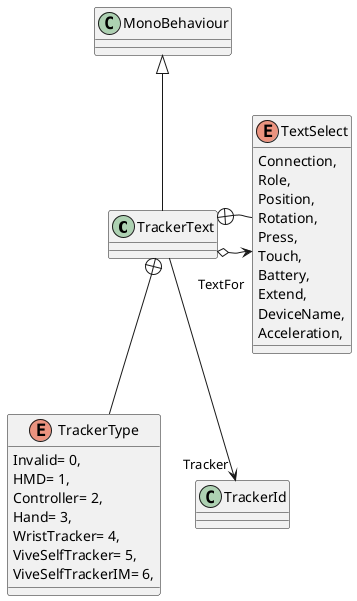 @startuml
class TrackerText {
}
enum TextSelect {
    Connection,
    Role,
    Position,
    Rotation,
    Press,
    Touch,
    Battery,
    Extend,
    DeviceName,
    Acceleration,
}
enum TrackerType {
    Invalid= 0,
    HMD= 1,
    Controller= 2,
    Hand= 3,
    WristTracker= 4,
    ViveSelfTracker= 5,
    ViveSelfTrackerIM= 6,
}
MonoBehaviour <|-- TrackerText
TrackerText --> "Tracker" TrackerId
TrackerText o-> "TextFor" TextSelect
TrackerText +-- TextSelect
TrackerText +-- TrackerType
@enduml
